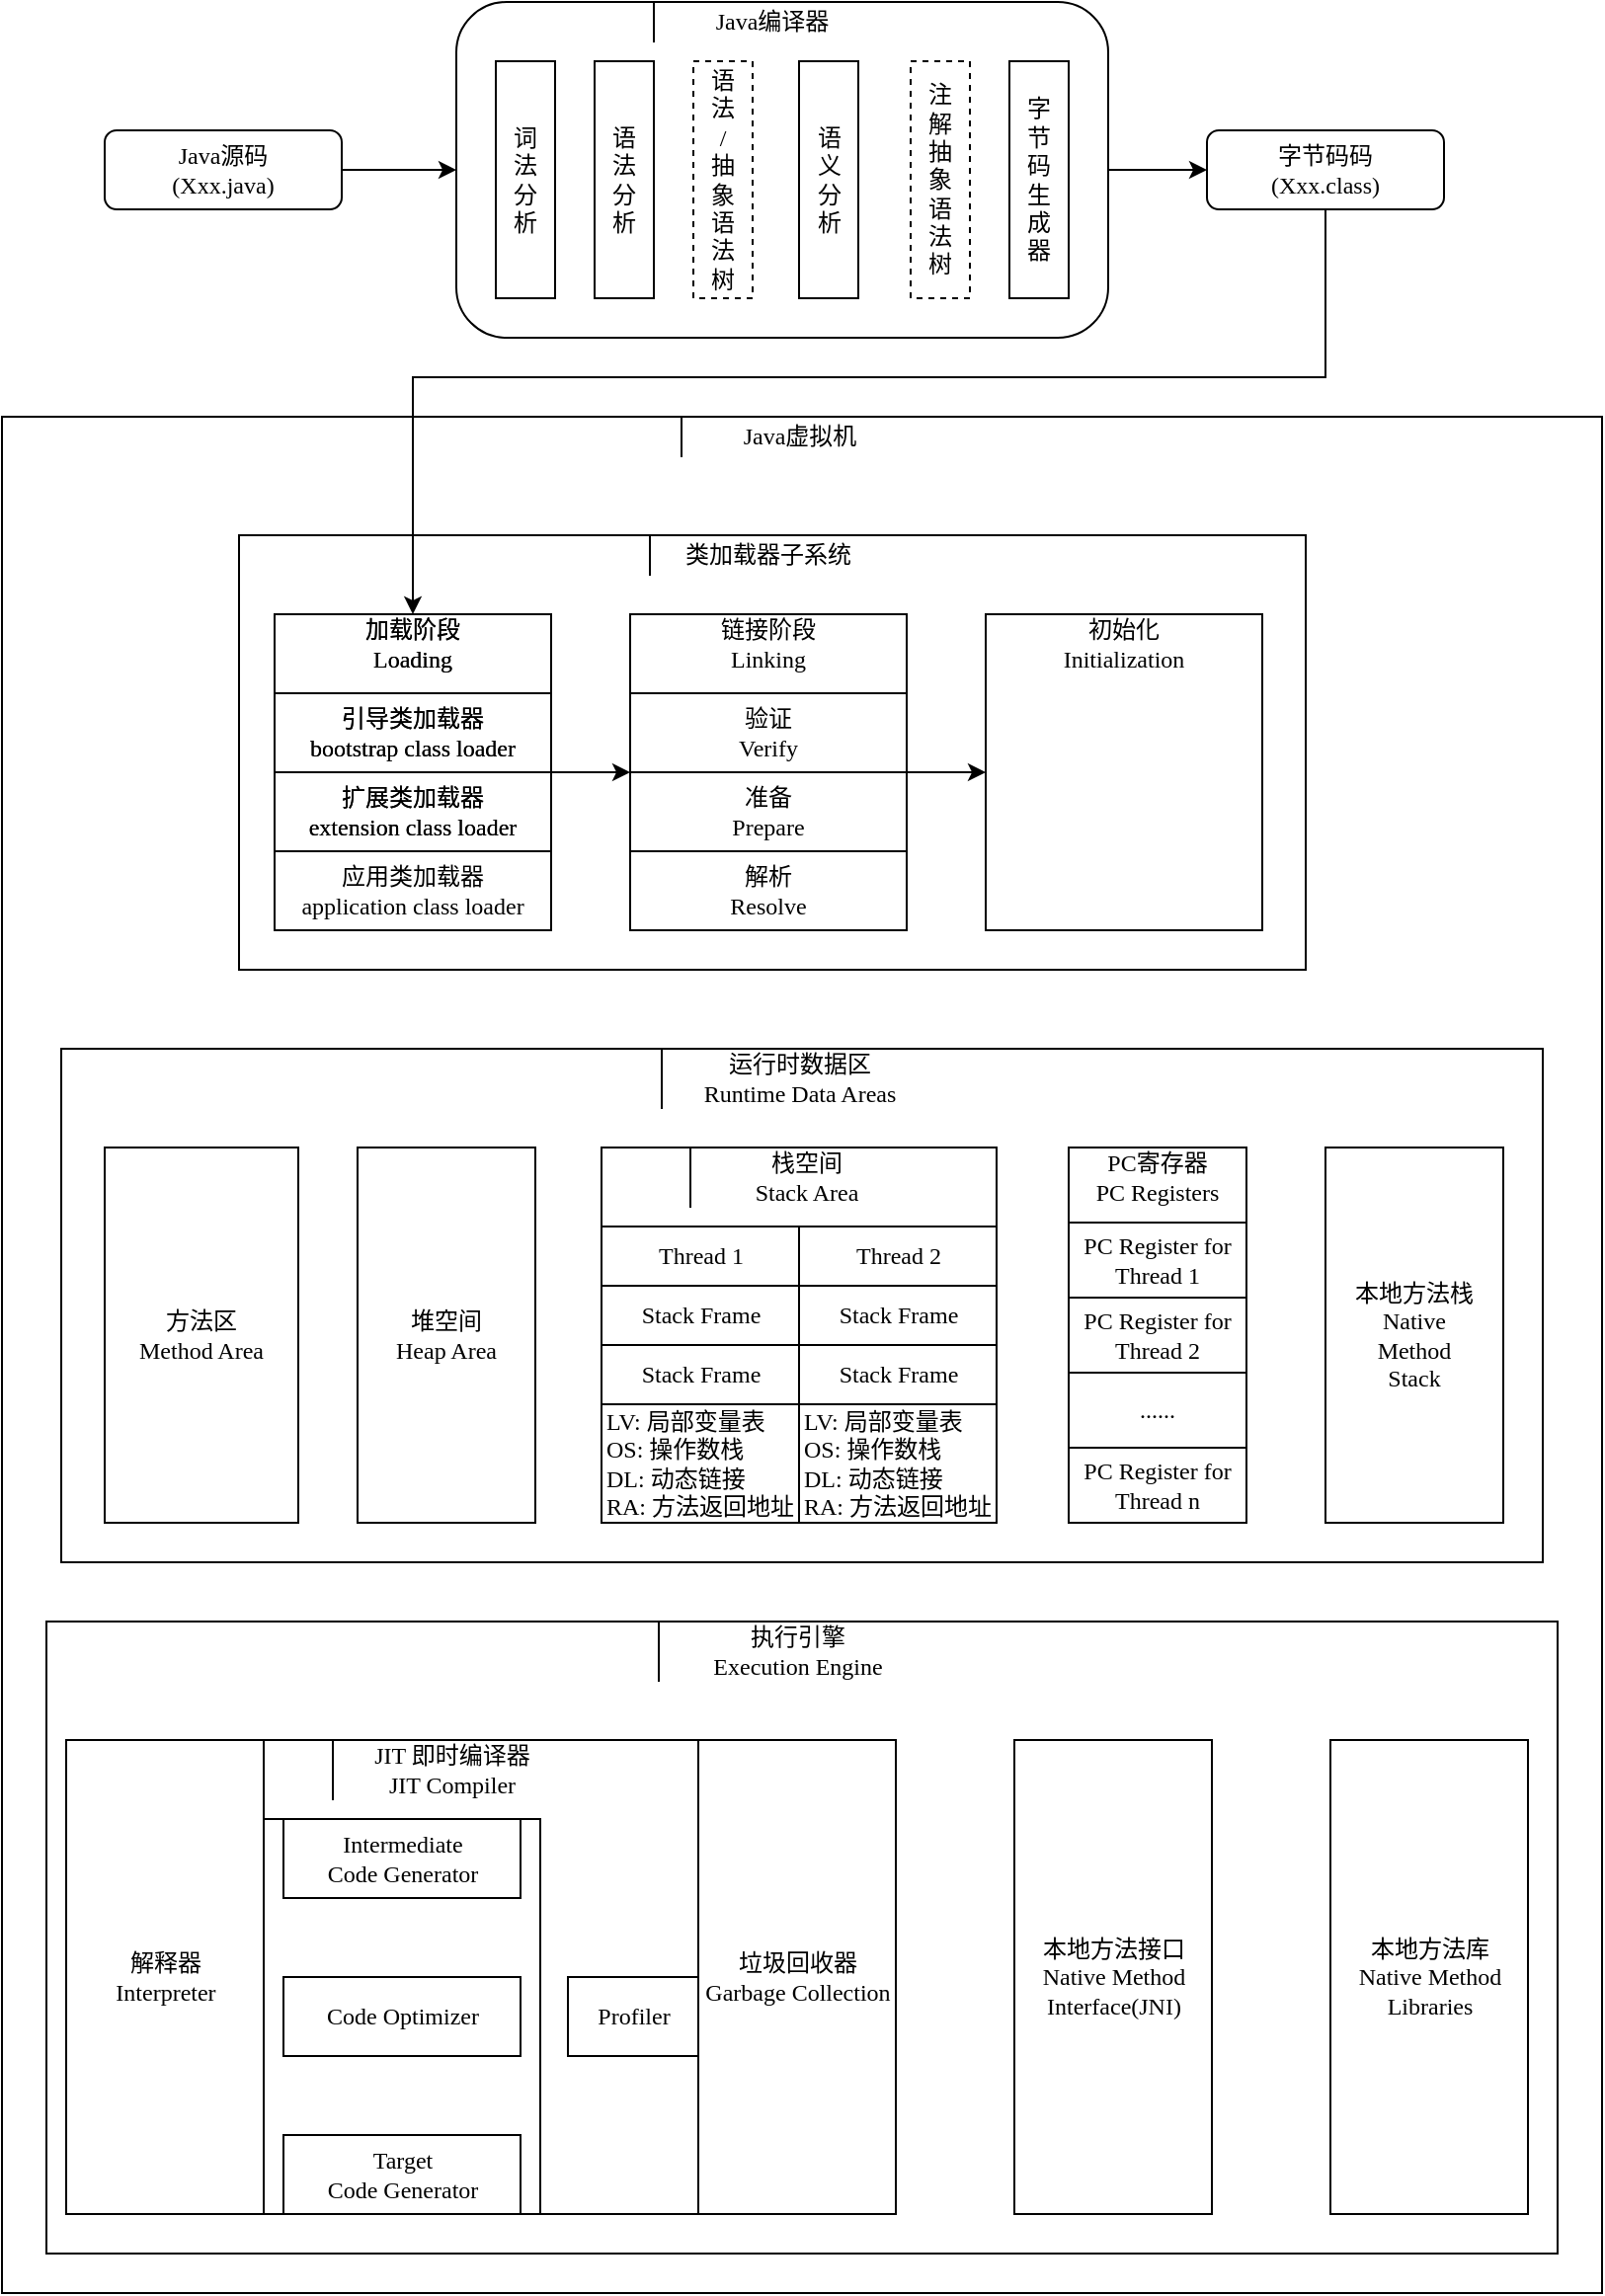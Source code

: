 <mxfile version="20.7.4" type="github">
  <diagram id="QMzg-2M6J6Edam0_3pQX" name="第 1 页">
    <mxGraphModel dx="1434" dy="764" grid="1" gridSize="10" guides="1" tooltips="1" connect="1" arrows="1" fold="1" page="1" pageScale="1" pageWidth="827" pageHeight="1169" math="0" shadow="0">
      <root>
        <mxCell id="0" />
        <mxCell id="1" parent="0" />
        <mxCell id="7yz-MI57GFxgOWXJEkTT-91" value="" style="rounded=0;whiteSpace=wrap;html=1;fontFamily=华康少女字体;fillColor=none;" vertex="1" parent="1">
          <mxGeometry x="9" y="214" width="810" height="950" as="geometry" />
        </mxCell>
        <mxCell id="7yz-MI57GFxgOWXJEkTT-88" value="" style="rounded=0;whiteSpace=wrap;html=1;fontFamily=华康少女字体;fillColor=none;" vertex="1" parent="1">
          <mxGeometry x="31.5" y="824" width="765" height="320" as="geometry" />
        </mxCell>
        <mxCell id="7yz-MI57GFxgOWXJEkTT-74" value="" style="rounded=0;whiteSpace=wrap;html=1;fontFamily=华康少女字体;fillColor=none;" vertex="1" parent="1">
          <mxGeometry x="39" y="534" width="750" height="260" as="geometry" />
        </mxCell>
        <mxCell id="7yz-MI57GFxgOWXJEkTT-33" value="" style="rounded=0;whiteSpace=wrap;html=1;fontFamily=华康少女字体;fillColor=none;" vertex="1" parent="1">
          <mxGeometry x="327" y="314" width="140" height="160" as="geometry" />
        </mxCell>
        <mxCell id="7yz-MI57GFxgOWXJEkTT-46" value="" style="edgeStyle=orthogonalEdgeStyle;rounded=0;orthogonalLoop=1;jettySize=auto;html=1;fontFamily=华康少女字体;" edge="1" parent="1" source="7yz-MI57GFxgOWXJEkTT-13" target="7yz-MI57GFxgOWXJEkTT-14">
          <mxGeometry relative="1" as="geometry" />
        </mxCell>
        <mxCell id="7yz-MI57GFxgOWXJEkTT-13" value="" style="rounded=1;whiteSpace=wrap;html=1;fontFamily=华康少女字体;fillColor=none;" vertex="1" parent="1">
          <mxGeometry x="239" y="4" width="330" height="170" as="geometry" />
        </mxCell>
        <mxCell id="7yz-MI57GFxgOWXJEkTT-45" value="" style="edgeStyle=orthogonalEdgeStyle;rounded=0;orthogonalLoop=1;jettySize=auto;html=1;fontFamily=华康少女字体;entryX=0;entryY=0.5;entryDx=0;entryDy=0;" edge="1" parent="1" source="7yz-MI57GFxgOWXJEkTT-3" target="7yz-MI57GFxgOWXJEkTT-13">
          <mxGeometry relative="1" as="geometry" />
        </mxCell>
        <mxCell id="7yz-MI57GFxgOWXJEkTT-3" value="Java源码&lt;br&gt;(Xxx.java)" style="rounded=1;whiteSpace=wrap;html=1;fontFamily=华康少女字体;" vertex="1" parent="1">
          <mxGeometry x="61" y="69" width="120" height="40" as="geometry" />
        </mxCell>
        <mxCell id="7yz-MI57GFxgOWXJEkTT-5" value="Java编译器" style="shape=partialRectangle;whiteSpace=wrap;html=1;right=0;top=0;bottom=0;fillColor=none;routingCenterX=-0.5;fontFamily=华康少女字体;" vertex="1" parent="1">
          <mxGeometry x="339" y="4" width="120" height="20" as="geometry" />
        </mxCell>
        <mxCell id="7yz-MI57GFxgOWXJEkTT-6" value="词&lt;br&gt;法&lt;br&gt;分&lt;br&gt;析" style="rounded=0;whiteSpace=wrap;html=1;fontFamily=华康少女字体;fillColor=none;verticalAlign=middle;" vertex="1" parent="1">
          <mxGeometry x="259" y="34" width="30" height="120" as="geometry" />
        </mxCell>
        <mxCell id="7yz-MI57GFxgOWXJEkTT-7" value="语&lt;br&gt;法&lt;br&gt;分&lt;br&gt;析" style="rounded=0;whiteSpace=wrap;html=1;fontFamily=华康少女字体;fillColor=none;" vertex="1" parent="1">
          <mxGeometry x="309" y="34" width="30" height="120" as="geometry" />
        </mxCell>
        <mxCell id="7yz-MI57GFxgOWXJEkTT-9" value="语&lt;br&gt;法&lt;br&gt;/&lt;br&gt;抽&lt;br&gt;象&lt;br&gt;语&lt;br&gt;法&lt;br&gt;树" style="rounded=0;whiteSpace=wrap;html=1;fontFamily=华康少女字体;fillColor=none;dashed=1;verticalAlign=middle;horizontal=1;labelPosition=center;verticalLabelPosition=middle;align=center;" vertex="1" parent="1">
          <mxGeometry x="359" y="34" width="30" height="120" as="geometry" />
        </mxCell>
        <mxCell id="7yz-MI57GFxgOWXJEkTT-10" value="语&lt;br&gt;义&lt;br&gt;分&lt;br&gt;析" style="rounded=0;whiteSpace=wrap;html=1;fontFamily=华康少女字体;fillColor=none;" vertex="1" parent="1">
          <mxGeometry x="412.5" y="34" width="30" height="120" as="geometry" />
        </mxCell>
        <mxCell id="7yz-MI57GFxgOWXJEkTT-11" value="注&lt;br&gt;解&lt;br&gt;抽&lt;br&gt;象&lt;br&gt;语&lt;br&gt;法&lt;br&gt;树" style="rounded=0;whiteSpace=wrap;html=1;fontFamily=华康少女字体;fillColor=none;dashed=1;" vertex="1" parent="1">
          <mxGeometry x="469" y="34" width="30" height="120" as="geometry" />
        </mxCell>
        <mxCell id="7yz-MI57GFxgOWXJEkTT-12" value="字&lt;br&gt;节&lt;br&gt;码&lt;br&gt;生&lt;br&gt;成&lt;br&gt;器" style="rounded=0;whiteSpace=wrap;html=1;fontFamily=华康少女字体;fillColor=none;" vertex="1" parent="1">
          <mxGeometry x="519" y="34" width="30" height="120" as="geometry" />
        </mxCell>
        <mxCell id="7yz-MI57GFxgOWXJEkTT-47" value="" style="edgeStyle=orthogonalEdgeStyle;rounded=0;orthogonalLoop=1;jettySize=auto;html=1;fontFamily=华康少女字体;entryX=0.5;entryY=0;entryDx=0;entryDy=0;" edge="1" parent="1" source="7yz-MI57GFxgOWXJEkTT-14" target="7yz-MI57GFxgOWXJEkTT-24">
          <mxGeometry relative="1" as="geometry">
            <Array as="points">
              <mxPoint x="679" y="194" />
              <mxPoint x="217" y="194" />
            </Array>
          </mxGeometry>
        </mxCell>
        <mxCell id="7yz-MI57GFxgOWXJEkTT-14" value="字节码码&lt;br&gt;(Xxx.class)" style="rounded=1;whiteSpace=wrap;html=1;fontFamily=华康少女字体;" vertex="1" parent="1">
          <mxGeometry x="619" y="69" width="120" height="40" as="geometry" />
        </mxCell>
        <mxCell id="7yz-MI57GFxgOWXJEkTT-16" value="Java虚拟机" style="shape=partialRectangle;whiteSpace=wrap;html=1;right=0;top=0;bottom=0;fillColor=none;routingCenterX=-0.5;fontFamily=华康少女字体;" vertex="1" parent="1">
          <mxGeometry x="353" y="214" width="120" height="20" as="geometry" />
        </mxCell>
        <mxCell id="7yz-MI57GFxgOWXJEkTT-17" value="" style="rounded=0;whiteSpace=wrap;html=1;fontFamily=华康少女字体;fillColor=none;" vertex="1" parent="1">
          <mxGeometry x="129" y="274" width="540" height="220" as="geometry" />
        </mxCell>
        <mxCell id="7yz-MI57GFxgOWXJEkTT-18" value="类加载器子系统" style="shape=partialRectangle;whiteSpace=wrap;html=1;right=0;top=0;bottom=0;fillColor=none;routingCenterX=-0.5;fontFamily=华康少女字体;" vertex="1" parent="1">
          <mxGeometry x="337" y="274" width="120" height="20" as="geometry" />
        </mxCell>
        <mxCell id="7yz-MI57GFxgOWXJEkTT-19" value="" style="rounded=0;whiteSpace=wrap;html=1;fontFamily=华康少女字体;fillColor=none;" vertex="1" parent="1">
          <mxGeometry x="147" y="314" width="140" height="160" as="geometry" />
        </mxCell>
        <mxCell id="7yz-MI57GFxgOWXJEkTT-20" value="加载阶段&lt;br&gt;Loading" style="shape=partialRectangle;whiteSpace=wrap;html=1;right=0;top=0;bottom=0;fillColor=none;routingCenterX=-0.5;fontFamily=华康少女字体;" vertex="1" parent="1">
          <mxGeometry x="147" y="314" width="140" height="30" as="geometry" />
        </mxCell>
        <mxCell id="7yz-MI57GFxgOWXJEkTT-21" value="引导类加载器&lt;br&gt;bootstrap class loader" style="rounded=0;whiteSpace=wrap;html=1;fontFamily=华康少女字体;fillColor=none;" vertex="1" parent="1">
          <mxGeometry x="147" y="354" width="140" height="40" as="geometry" />
        </mxCell>
        <mxCell id="7yz-MI57GFxgOWXJEkTT-22" value="扩展类加载器&lt;br&gt;extension class loader" style="rounded=0;whiteSpace=wrap;html=1;fontFamily=华康少女字体;fillColor=none;" vertex="1" parent="1">
          <mxGeometry x="147" y="394" width="140" height="40" as="geometry" />
        </mxCell>
        <mxCell id="7yz-MI57GFxgOWXJEkTT-27" value="" style="group" vertex="1" connectable="0" parent="1">
          <mxGeometry x="147" y="314" width="140" height="160" as="geometry" />
        </mxCell>
        <mxCell id="7yz-MI57GFxgOWXJEkTT-23" value="应用类加载器&lt;br&gt;application class loader" style="rounded=0;whiteSpace=wrap;html=1;fontFamily=华康少女字体;fillColor=none;" vertex="1" parent="7yz-MI57GFxgOWXJEkTT-27">
          <mxGeometry y="120" width="140" height="40" as="geometry" />
        </mxCell>
        <mxCell id="7yz-MI57GFxgOWXJEkTT-24" value="加载阶段&lt;br&gt;Loading" style="shape=partialRectangle;whiteSpace=wrap;html=1;right=0;top=0;bottom=0;fillColor=none;routingCenterX=-0.5;fontFamily=华康少女字体;" vertex="1" parent="7yz-MI57GFxgOWXJEkTT-27">
          <mxGeometry width="140" height="30" as="geometry" />
        </mxCell>
        <mxCell id="7yz-MI57GFxgOWXJEkTT-25" value="引导类加载器&lt;br&gt;bootstrap class loader" style="rounded=0;whiteSpace=wrap;html=1;fontFamily=华康少女字体;fillColor=none;" vertex="1" parent="7yz-MI57GFxgOWXJEkTT-27">
          <mxGeometry y="40" width="140" height="40" as="geometry" />
        </mxCell>
        <mxCell id="7yz-MI57GFxgOWXJEkTT-26" value="扩展类加载器&lt;br&gt;extension class loader" style="rounded=0;whiteSpace=wrap;html=1;fontFamily=华康少女字体;fillColor=none;" vertex="1" parent="7yz-MI57GFxgOWXJEkTT-27">
          <mxGeometry y="80" width="140" height="40" as="geometry" />
        </mxCell>
        <mxCell id="7yz-MI57GFxgOWXJEkTT-34" value="" style="group" vertex="1" connectable="0" parent="1">
          <mxGeometry x="327" y="314" width="140" height="160" as="geometry" />
        </mxCell>
        <mxCell id="7yz-MI57GFxgOWXJEkTT-29" value="解析&lt;br&gt;Resolve" style="rounded=0;whiteSpace=wrap;html=1;fontFamily=华康少女字体;fillColor=none;" vertex="1" parent="7yz-MI57GFxgOWXJEkTT-34">
          <mxGeometry y="120" width="140" height="40" as="geometry" />
        </mxCell>
        <mxCell id="7yz-MI57GFxgOWXJEkTT-30" value="链接阶段&lt;br&gt;Linking" style="shape=partialRectangle;whiteSpace=wrap;html=1;right=0;top=0;bottom=0;fillColor=none;routingCenterX=-0.5;fontFamily=华康少女字体;" vertex="1" parent="7yz-MI57GFxgOWXJEkTT-34">
          <mxGeometry width="140" height="30" as="geometry" />
        </mxCell>
        <mxCell id="7yz-MI57GFxgOWXJEkTT-31" value="验证&lt;br&gt;Verify" style="rounded=0;whiteSpace=wrap;html=1;fontFamily=华康少女字体;fillColor=none;" vertex="1" parent="7yz-MI57GFxgOWXJEkTT-34">
          <mxGeometry y="40" width="140" height="40" as="geometry" />
        </mxCell>
        <mxCell id="7yz-MI57GFxgOWXJEkTT-32" value="准备&lt;br&gt;Prepare" style="rounded=0;whiteSpace=wrap;html=1;fontFamily=华康少女字体;fillColor=none;" vertex="1" parent="7yz-MI57GFxgOWXJEkTT-34">
          <mxGeometry y="80" width="140" height="40" as="geometry" />
        </mxCell>
        <mxCell id="7yz-MI57GFxgOWXJEkTT-40" value="" style="rounded=0;whiteSpace=wrap;html=1;fontFamily=华康少女字体;fillColor=none;" vertex="1" parent="1">
          <mxGeometry x="507" y="314" width="140" height="160" as="geometry" />
        </mxCell>
        <mxCell id="7yz-MI57GFxgOWXJEkTT-41" value="初始化&lt;br&gt;Initialization" style="shape=partialRectangle;whiteSpace=wrap;html=1;right=0;top=0;bottom=0;fillColor=none;routingCenterX=-0.5;fontFamily=华康少女字体;" vertex="1" parent="1">
          <mxGeometry x="507" y="314" width="140" height="30" as="geometry" />
        </mxCell>
        <mxCell id="7yz-MI57GFxgOWXJEkTT-44" value="运行时数据区&lt;br&gt;Runtime Data Areas" style="shape=partialRectangle;whiteSpace=wrap;html=1;right=0;top=0;bottom=0;fillColor=none;routingCenterX=-0.5;fontFamily=华康少女字体;" vertex="1" parent="1">
          <mxGeometry x="343" y="534" width="140" height="30" as="geometry" />
        </mxCell>
        <mxCell id="7yz-MI57GFxgOWXJEkTT-48" value="" style="edgeStyle=orthogonalEdgeStyle;rounded=0;orthogonalLoop=1;jettySize=auto;html=1;fontFamily=华康少女字体;entryX=0;entryY=0;entryDx=0;entryDy=0;exitX=1;exitY=1;exitDx=0;exitDy=0;" edge="1" parent="1" source="7yz-MI57GFxgOWXJEkTT-25" target="7yz-MI57GFxgOWXJEkTT-32">
          <mxGeometry relative="1" as="geometry">
            <Array as="points">
              <mxPoint x="297" y="394" />
              <mxPoint x="297" y="394" />
            </Array>
          </mxGeometry>
        </mxCell>
        <mxCell id="7yz-MI57GFxgOWXJEkTT-49" value="" style="edgeStyle=orthogonalEdgeStyle;rounded=0;orthogonalLoop=1;jettySize=auto;html=1;fontFamily=华康少女字体;entryX=0;entryY=0.5;entryDx=0;entryDy=0;exitX=1;exitY=1;exitDx=0;exitDy=0;" edge="1" parent="1" source="7yz-MI57GFxgOWXJEkTT-31" target="7yz-MI57GFxgOWXJEkTT-40">
          <mxGeometry relative="1" as="geometry">
            <Array as="points">
              <mxPoint x="477" y="394" />
              <mxPoint x="477" y="394" />
            </Array>
          </mxGeometry>
        </mxCell>
        <mxCell id="7yz-MI57GFxgOWXJEkTT-51" value="方法区&lt;br&gt;Method Area" style="rounded=0;whiteSpace=wrap;html=1;fontFamily=华康少女字体;fillColor=none;" vertex="1" parent="1">
          <mxGeometry x="61" y="584" width="98" height="190" as="geometry" />
        </mxCell>
        <mxCell id="7yz-MI57GFxgOWXJEkTT-52" value="堆空间&lt;br&gt;Heap Area" style="rounded=0;whiteSpace=wrap;html=1;fontFamily=华康少女字体;fillColor=none;" vertex="1" parent="1">
          <mxGeometry x="189" y="584" width="90" height="190" as="geometry" />
        </mxCell>
        <mxCell id="7yz-MI57GFxgOWXJEkTT-65" value="" style="group" vertex="1" connectable="0" parent="1">
          <mxGeometry x="312.5" y="584" width="200" height="190" as="geometry" />
        </mxCell>
        <mxCell id="7yz-MI57GFxgOWXJEkTT-53" value="" style="rounded=0;whiteSpace=wrap;html=1;fontFamily=华康少女字体;fillColor=none;" vertex="1" parent="7yz-MI57GFxgOWXJEkTT-65">
          <mxGeometry width="200" height="190" as="geometry" />
        </mxCell>
        <mxCell id="7yz-MI57GFxgOWXJEkTT-54" value="栈空间&lt;br&gt;Stack Area" style="shape=partialRectangle;whiteSpace=wrap;html=1;right=0;top=0;bottom=0;fillColor=none;routingCenterX=-0.5;fontFamily=华康少女字体;" vertex="1" parent="7yz-MI57GFxgOWXJEkTT-65">
          <mxGeometry x="45" width="116.667" height="30" as="geometry" />
        </mxCell>
        <mxCell id="7yz-MI57GFxgOWXJEkTT-55" value="" style="rounded=0;whiteSpace=wrap;html=1;fontFamily=华康少女字体;fillColor=none;" vertex="1" parent="7yz-MI57GFxgOWXJEkTT-65">
          <mxGeometry y="40" width="100" height="150" as="geometry" />
        </mxCell>
        <mxCell id="7yz-MI57GFxgOWXJEkTT-56" value="" style="rounded=0;whiteSpace=wrap;html=1;fontFamily=华康少女字体;fillColor=none;" vertex="1" parent="7yz-MI57GFxgOWXJEkTT-65">
          <mxGeometry x="100" y="40" width="100" height="150" as="geometry" />
        </mxCell>
        <mxCell id="7yz-MI57GFxgOWXJEkTT-57" value="Thread 1" style="rounded=0;whiteSpace=wrap;html=1;fontFamily=华康少女字体;fillColor=none;" vertex="1" parent="7yz-MI57GFxgOWXJEkTT-65">
          <mxGeometry y="40" width="100" height="30" as="geometry" />
        </mxCell>
        <mxCell id="7yz-MI57GFxgOWXJEkTT-58" value="Thread 2" style="rounded=0;whiteSpace=wrap;html=1;fontFamily=华康少女字体;fillColor=none;" vertex="1" parent="7yz-MI57GFxgOWXJEkTT-65">
          <mxGeometry x="100" y="40" width="100" height="30" as="geometry" />
        </mxCell>
        <mxCell id="7yz-MI57GFxgOWXJEkTT-59" value="Stack Frame" style="rounded=0;whiteSpace=wrap;html=1;fontFamily=华康少女字体;fillColor=none;" vertex="1" parent="7yz-MI57GFxgOWXJEkTT-65">
          <mxGeometry y="70" width="100" height="30" as="geometry" />
        </mxCell>
        <mxCell id="7yz-MI57GFxgOWXJEkTT-60" value="Stack Frame" style="rounded=0;whiteSpace=wrap;html=1;fontFamily=华康少女字体;fillColor=none;" vertex="1" parent="7yz-MI57GFxgOWXJEkTT-65">
          <mxGeometry y="100" width="100" height="30" as="geometry" />
        </mxCell>
        <mxCell id="7yz-MI57GFxgOWXJEkTT-61" value="Stack Frame" style="rounded=0;whiteSpace=wrap;html=1;fontFamily=华康少女字体;fillColor=none;" vertex="1" parent="7yz-MI57GFxgOWXJEkTT-65">
          <mxGeometry x="100" y="70" width="100" height="30" as="geometry" />
        </mxCell>
        <mxCell id="7yz-MI57GFxgOWXJEkTT-62" value="Stack Frame" style="rounded=0;whiteSpace=wrap;html=1;fontFamily=华康少女字体;fillColor=none;" vertex="1" parent="7yz-MI57GFxgOWXJEkTT-65">
          <mxGeometry x="100" y="100" width="100" height="30" as="geometry" />
        </mxCell>
        <mxCell id="7yz-MI57GFxgOWXJEkTT-63" value="LV: 局部变量表&lt;br&gt;OS: 操作数栈&lt;br&gt;DL: 动态链接&lt;br&gt;RA: 方法返回地址" style="rounded=0;whiteSpace=wrap;html=1;fontFamily=华康少女字体;fillColor=none;align=left;" vertex="1" parent="7yz-MI57GFxgOWXJEkTT-65">
          <mxGeometry y="130" width="100" height="60" as="geometry" />
        </mxCell>
        <mxCell id="7yz-MI57GFxgOWXJEkTT-64" value="LV: 局部变量表&lt;br style=&quot;border-color: var(--border-color);&quot;&gt;OS: 操作数栈&lt;br style=&quot;border-color: var(--border-color);&quot;&gt;DL: 动态链接&lt;br style=&quot;border-color: var(--border-color);&quot;&gt;RA: 方法返回地址" style="rounded=0;whiteSpace=wrap;html=1;fontFamily=华康少女字体;fillColor=none;align=left;" vertex="1" parent="7yz-MI57GFxgOWXJEkTT-65">
          <mxGeometry x="100" y="130" width="100" height="60" as="geometry" />
        </mxCell>
        <mxCell id="7yz-MI57GFxgOWXJEkTT-66" value="" style="rounded=0;whiteSpace=wrap;html=1;fontFamily=华康少女字体;fillColor=none;" vertex="1" parent="1">
          <mxGeometry x="549" y="584" width="90" height="190" as="geometry" />
        </mxCell>
        <mxCell id="7yz-MI57GFxgOWXJEkTT-67" value="PC寄存器&lt;br&gt;PC Registers" style="shape=partialRectangle;whiteSpace=wrap;html=1;right=0;top=0;bottom=0;fillColor=none;routingCenterX=-0.5;fontFamily=华康少女字体;" vertex="1" parent="1">
          <mxGeometry x="549" y="584" width="90" height="30" as="geometry" />
        </mxCell>
        <mxCell id="7yz-MI57GFxgOWXJEkTT-68" value="PC Register for Thread 1" style="rounded=0;whiteSpace=wrap;html=1;fontFamily=华康少女字体;fillColor=none;" vertex="1" parent="1">
          <mxGeometry x="549" y="622" width="90" height="38" as="geometry" />
        </mxCell>
        <mxCell id="7yz-MI57GFxgOWXJEkTT-69" value="PC Register for Thread 2" style="rounded=0;whiteSpace=wrap;html=1;fontFamily=华康少女字体;fillColor=none;" vertex="1" parent="1">
          <mxGeometry x="549" y="660" width="90" height="38" as="geometry" />
        </mxCell>
        <mxCell id="7yz-MI57GFxgOWXJEkTT-70" value="......" style="rounded=0;whiteSpace=wrap;html=1;fontFamily=华康少女字体;fillColor=none;" vertex="1" parent="1">
          <mxGeometry x="549" y="698" width="90" height="38" as="geometry" />
        </mxCell>
        <mxCell id="7yz-MI57GFxgOWXJEkTT-71" value="PC Register for Thread n" style="rounded=0;whiteSpace=wrap;html=1;fontFamily=华康少女字体;fillColor=none;" vertex="1" parent="1">
          <mxGeometry x="549" y="736" width="90" height="38" as="geometry" />
        </mxCell>
        <mxCell id="7yz-MI57GFxgOWXJEkTT-73" value="本地方法栈&lt;br&gt;Native&lt;br&gt;Method&lt;br&gt;Stack" style="rounded=0;whiteSpace=wrap;html=1;fontFamily=华康少女字体;fillColor=none;" vertex="1" parent="1">
          <mxGeometry x="679" y="584" width="90" height="190" as="geometry" />
        </mxCell>
        <mxCell id="7yz-MI57GFxgOWXJEkTT-76" value="解释器&lt;br&gt;Interpreter" style="rounded=0;whiteSpace=wrap;html=1;fontFamily=华康少女字体;fillColor=none;" vertex="1" parent="1">
          <mxGeometry x="41.5" y="884" width="100" height="240" as="geometry" />
        </mxCell>
        <mxCell id="7yz-MI57GFxgOWXJEkTT-77" value="" style="rounded=0;whiteSpace=wrap;html=1;fontFamily=华康少女字体;fillColor=none;" vertex="1" parent="1">
          <mxGeometry x="141.5" y="884" width="220" height="240" as="geometry" />
        </mxCell>
        <mxCell id="7yz-MI57GFxgOWXJEkTT-78" value="JIT 即时编译器&lt;br&gt;JIT Compiler" style="shape=partialRectangle;whiteSpace=wrap;html=1;right=0;top=0;bottom=0;fillColor=none;routingCenterX=-0.5;fontFamily=华康少女字体;" vertex="1" parent="1">
          <mxGeometry x="176.5" y="884" width="120" height="30" as="geometry" />
        </mxCell>
        <mxCell id="7yz-MI57GFxgOWXJEkTT-80" value="" style="rounded=0;whiteSpace=wrap;html=1;fontFamily=华康少女字体;fillColor=none;" vertex="1" parent="1">
          <mxGeometry x="141.5" y="924" width="140" height="200" as="geometry" />
        </mxCell>
        <mxCell id="7yz-MI57GFxgOWXJEkTT-81" value="Intermediate&lt;br&gt;Code Generator" style="rounded=0;whiteSpace=wrap;html=1;fontFamily=华康少女字体;fillColor=none;" vertex="1" parent="1">
          <mxGeometry x="151.5" y="924" width="120" height="40" as="geometry" />
        </mxCell>
        <mxCell id="7yz-MI57GFxgOWXJEkTT-82" value="Code Optimizer" style="rounded=0;whiteSpace=wrap;html=1;fontFamily=华康少女字体;fillColor=none;" vertex="1" parent="1">
          <mxGeometry x="151.5" y="1004" width="120" height="40" as="geometry" />
        </mxCell>
        <mxCell id="7yz-MI57GFxgOWXJEkTT-83" value="Target&lt;br&gt;Code Generator" style="rounded=0;whiteSpace=wrap;html=1;fontFamily=华康少女字体;fillColor=none;" vertex="1" parent="1">
          <mxGeometry x="151.5" y="1084" width="120" height="40" as="geometry" />
        </mxCell>
        <mxCell id="7yz-MI57GFxgOWXJEkTT-84" value="Profiler" style="rounded=0;whiteSpace=wrap;html=1;fontFamily=华康少女字体;fillColor=none;" vertex="1" parent="1">
          <mxGeometry x="295.5" y="1004" width="66" height="40" as="geometry" />
        </mxCell>
        <mxCell id="7yz-MI57GFxgOWXJEkTT-85" value="垃圾回收器&lt;br&gt;Garbage Collection" style="rounded=0;whiteSpace=wrap;html=1;fontFamily=华康少女字体;fillColor=none;" vertex="1" parent="1">
          <mxGeometry x="361.5" y="884" width="100" height="240" as="geometry" />
        </mxCell>
        <mxCell id="7yz-MI57GFxgOWXJEkTT-86" value="本地方法接口&lt;br&gt;Native Method Interface(JNI)" style="rounded=0;whiteSpace=wrap;html=1;fontFamily=华康少女字体;fillColor=none;" vertex="1" parent="1">
          <mxGeometry x="521.5" y="884" width="100" height="240" as="geometry" />
        </mxCell>
        <mxCell id="7yz-MI57GFxgOWXJEkTT-87" value="本地方法库&lt;br&gt;Native Method Libraries" style="rounded=0;whiteSpace=wrap;html=1;fontFamily=华康少女字体;fillColor=none;" vertex="1" parent="1">
          <mxGeometry x="681.5" y="884" width="100" height="240" as="geometry" />
        </mxCell>
        <mxCell id="7yz-MI57GFxgOWXJEkTT-89" value="执行引擎&lt;br&gt;Execution Engine" style="shape=partialRectangle;whiteSpace=wrap;html=1;right=0;top=0;bottom=0;fillColor=none;routingCenterX=-0.5;fontFamily=华康少女字体;" vertex="1" parent="1">
          <mxGeometry x="341.5" y="824" width="140" height="30" as="geometry" />
        </mxCell>
      </root>
    </mxGraphModel>
  </diagram>
</mxfile>
